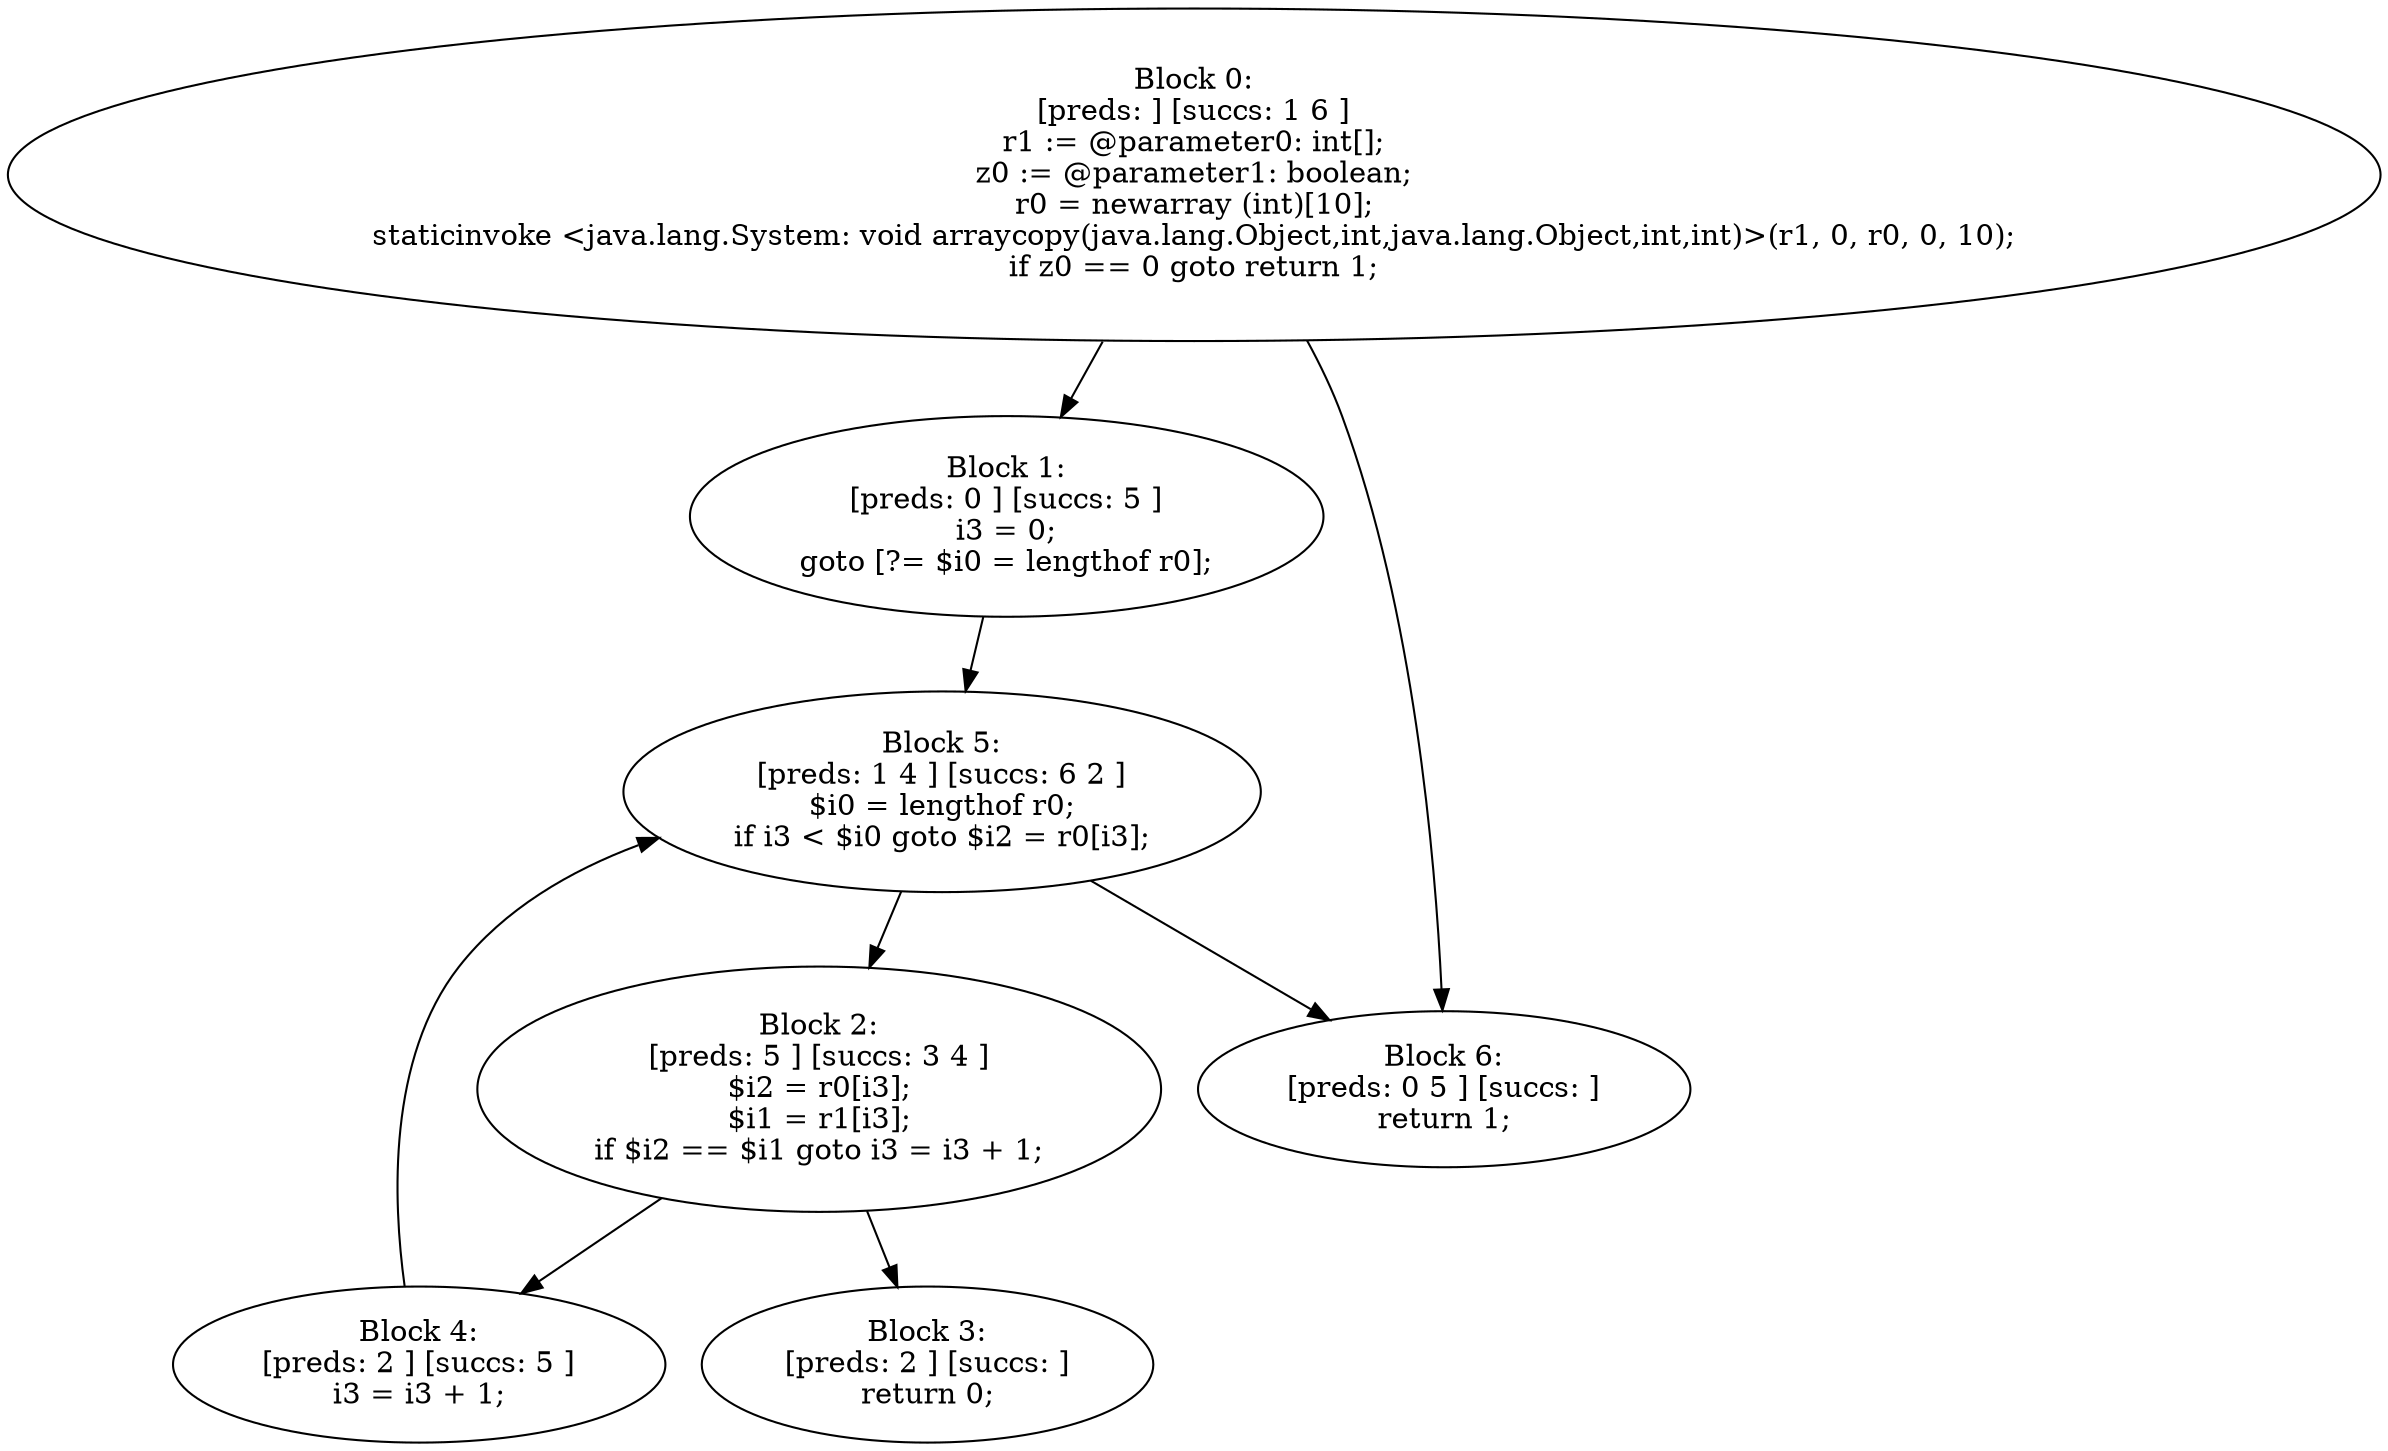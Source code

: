 digraph "unitGraph" {
    "Block 0:
[preds: ] [succs: 1 6 ]
r1 := @parameter0: int[];
z0 := @parameter1: boolean;
r0 = newarray (int)[10];
staticinvoke <java.lang.System: void arraycopy(java.lang.Object,int,java.lang.Object,int,int)>(r1, 0, r0, 0, 10);
if z0 == 0 goto return 1;
"
    "Block 1:
[preds: 0 ] [succs: 5 ]
i3 = 0;
goto [?= $i0 = lengthof r0];
"
    "Block 2:
[preds: 5 ] [succs: 3 4 ]
$i2 = r0[i3];
$i1 = r1[i3];
if $i2 == $i1 goto i3 = i3 + 1;
"
    "Block 3:
[preds: 2 ] [succs: ]
return 0;
"
    "Block 4:
[preds: 2 ] [succs: 5 ]
i3 = i3 + 1;
"
    "Block 5:
[preds: 1 4 ] [succs: 6 2 ]
$i0 = lengthof r0;
if i3 < $i0 goto $i2 = r0[i3];
"
    "Block 6:
[preds: 0 5 ] [succs: ]
return 1;
"
    "Block 0:
[preds: ] [succs: 1 6 ]
r1 := @parameter0: int[];
z0 := @parameter1: boolean;
r0 = newarray (int)[10];
staticinvoke <java.lang.System: void arraycopy(java.lang.Object,int,java.lang.Object,int,int)>(r1, 0, r0, 0, 10);
if z0 == 0 goto return 1;
"->"Block 1:
[preds: 0 ] [succs: 5 ]
i3 = 0;
goto [?= $i0 = lengthof r0];
";
    "Block 0:
[preds: ] [succs: 1 6 ]
r1 := @parameter0: int[];
z0 := @parameter1: boolean;
r0 = newarray (int)[10];
staticinvoke <java.lang.System: void arraycopy(java.lang.Object,int,java.lang.Object,int,int)>(r1, 0, r0, 0, 10);
if z0 == 0 goto return 1;
"->"Block 6:
[preds: 0 5 ] [succs: ]
return 1;
";
    "Block 1:
[preds: 0 ] [succs: 5 ]
i3 = 0;
goto [?= $i0 = lengthof r0];
"->"Block 5:
[preds: 1 4 ] [succs: 6 2 ]
$i0 = lengthof r0;
if i3 < $i0 goto $i2 = r0[i3];
";
    "Block 2:
[preds: 5 ] [succs: 3 4 ]
$i2 = r0[i3];
$i1 = r1[i3];
if $i2 == $i1 goto i3 = i3 + 1;
"->"Block 3:
[preds: 2 ] [succs: ]
return 0;
";
    "Block 2:
[preds: 5 ] [succs: 3 4 ]
$i2 = r0[i3];
$i1 = r1[i3];
if $i2 == $i1 goto i3 = i3 + 1;
"->"Block 4:
[preds: 2 ] [succs: 5 ]
i3 = i3 + 1;
";
    "Block 4:
[preds: 2 ] [succs: 5 ]
i3 = i3 + 1;
"->"Block 5:
[preds: 1 4 ] [succs: 6 2 ]
$i0 = lengthof r0;
if i3 < $i0 goto $i2 = r0[i3];
";
    "Block 5:
[preds: 1 4 ] [succs: 6 2 ]
$i0 = lengthof r0;
if i3 < $i0 goto $i2 = r0[i3];
"->"Block 6:
[preds: 0 5 ] [succs: ]
return 1;
";
    "Block 5:
[preds: 1 4 ] [succs: 6 2 ]
$i0 = lengthof r0;
if i3 < $i0 goto $i2 = r0[i3];
"->"Block 2:
[preds: 5 ] [succs: 3 4 ]
$i2 = r0[i3];
$i1 = r1[i3];
if $i2 == $i1 goto i3 = i3 + 1;
";
}

